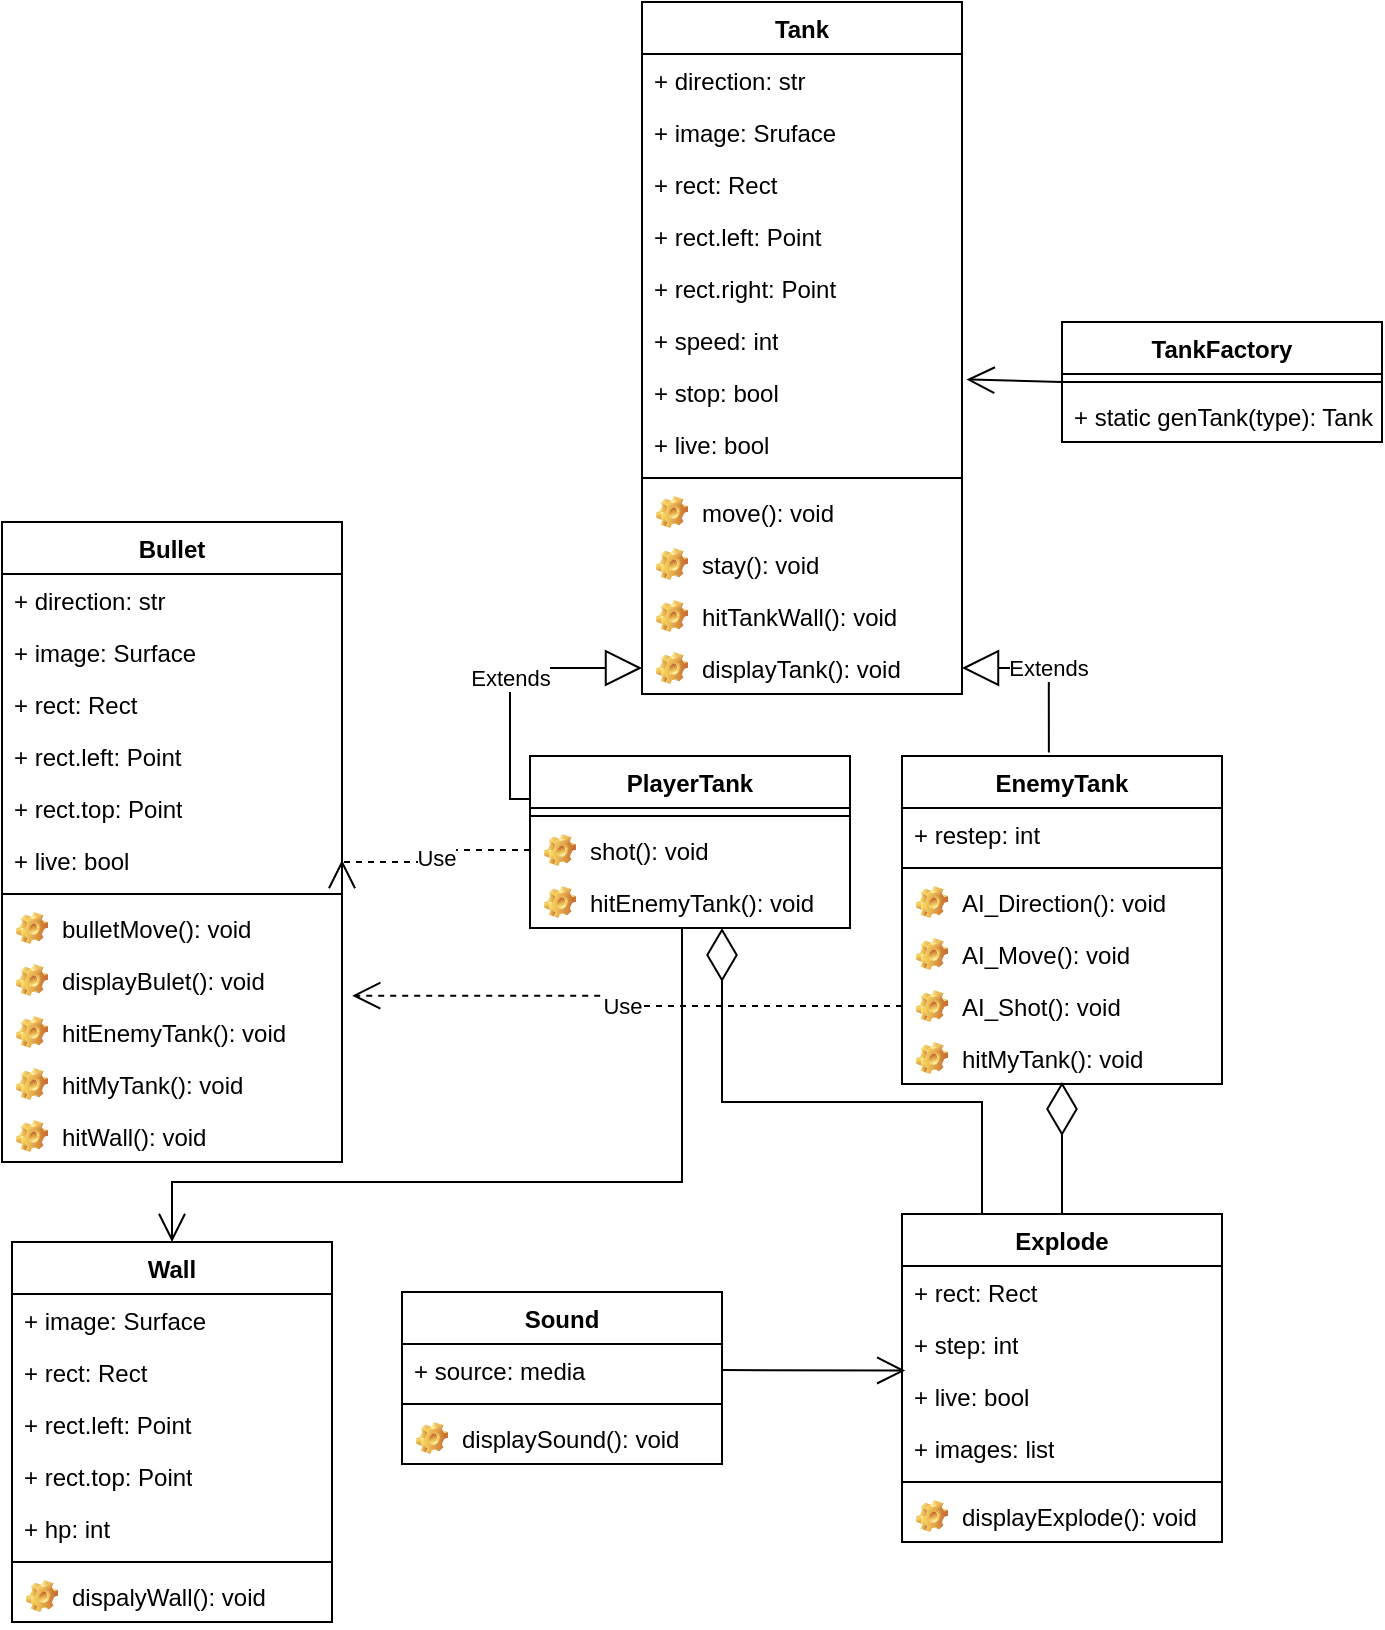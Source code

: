 <mxfile version="21.1.7" type="github">
  <diagram id="C5RBs43oDa-KdzZeNtuy" name="Page-1">
    <mxGraphModel dx="1217" dy="1684" grid="1" gridSize="10" guides="1" tooltips="1" connect="1" arrows="1" fold="1" page="1" pageScale="1" pageWidth="827" pageHeight="1169" math="0" shadow="0">
      <root>
        <mxCell id="WIyWlLk6GJQsqaUBKTNV-0" />
        <mxCell id="WIyWlLk6GJQsqaUBKTNV-1" parent="WIyWlLk6GJQsqaUBKTNV-0" />
        <mxCell id="DdHkPUrjqIktU2XvRkII-4" value="Bullet" style="swimlane;fontStyle=1;align=center;verticalAlign=top;childLayout=stackLayout;horizontal=1;startSize=26;horizontalStack=0;resizeParent=1;resizeParentMax=0;resizeLast=0;collapsible=1;marginBottom=0;whiteSpace=wrap;html=1;" vertex="1" parent="WIyWlLk6GJQsqaUBKTNV-1">
          <mxGeometry x="70" y="40" width="170" height="320" as="geometry">
            <mxRectangle x="140" y="150" width="70" height="30" as="alternateBounds" />
          </mxGeometry>
        </mxCell>
        <mxCell id="DdHkPUrjqIktU2XvRkII-5" value="+ direction: str&lt;br&gt;" style="text;strokeColor=none;fillColor=none;align=left;verticalAlign=top;spacingLeft=4;spacingRight=4;overflow=hidden;rotatable=0;points=[[0,0.5],[1,0.5]];portConstraint=eastwest;whiteSpace=wrap;html=1;" vertex="1" parent="DdHkPUrjqIktU2XvRkII-4">
          <mxGeometry y="26" width="170" height="26" as="geometry" />
        </mxCell>
        <mxCell id="DdHkPUrjqIktU2XvRkII-9" value="+ image: Surface" style="text;strokeColor=none;fillColor=none;align=left;verticalAlign=top;spacingLeft=4;spacingRight=4;overflow=hidden;rotatable=0;points=[[0,0.5],[1,0.5]];portConstraint=eastwest;whiteSpace=wrap;html=1;" vertex="1" parent="DdHkPUrjqIktU2XvRkII-4">
          <mxGeometry y="52" width="170" height="26" as="geometry" />
        </mxCell>
        <mxCell id="DdHkPUrjqIktU2XvRkII-60" value="+ rect: Rect" style="text;strokeColor=none;fillColor=none;align=left;verticalAlign=top;spacingLeft=4;spacingRight=4;overflow=hidden;rotatable=0;points=[[0,0.5],[1,0.5]];portConstraint=eastwest;whiteSpace=wrap;html=1;" vertex="1" parent="DdHkPUrjqIktU2XvRkII-4">
          <mxGeometry y="78" width="170" height="26" as="geometry" />
        </mxCell>
        <mxCell id="DdHkPUrjqIktU2XvRkII-61" value="+ rect.left: Point" style="text;strokeColor=none;fillColor=none;align=left;verticalAlign=top;spacingLeft=4;spacingRight=4;overflow=hidden;rotatable=0;points=[[0,0.5],[1,0.5]];portConstraint=eastwest;whiteSpace=wrap;html=1;" vertex="1" parent="DdHkPUrjqIktU2XvRkII-4">
          <mxGeometry y="104" width="170" height="26" as="geometry" />
        </mxCell>
        <mxCell id="DdHkPUrjqIktU2XvRkII-62" value="+ rect.top: Point" style="text;strokeColor=none;fillColor=none;align=left;verticalAlign=top;spacingLeft=4;spacingRight=4;overflow=hidden;rotatable=0;points=[[0,0.5],[1,0.5]];portConstraint=eastwest;whiteSpace=wrap;html=1;" vertex="1" parent="DdHkPUrjqIktU2XvRkII-4">
          <mxGeometry y="130" width="170" height="26" as="geometry" />
        </mxCell>
        <mxCell id="DdHkPUrjqIktU2XvRkII-63" value="+ live: bool" style="text;strokeColor=none;fillColor=none;align=left;verticalAlign=top;spacingLeft=4;spacingRight=4;overflow=hidden;rotatable=0;points=[[0,0.5],[1,0.5]];portConstraint=eastwest;whiteSpace=wrap;html=1;" vertex="1" parent="DdHkPUrjqIktU2XvRkII-4">
          <mxGeometry y="156" width="170" height="26" as="geometry" />
        </mxCell>
        <mxCell id="DdHkPUrjqIktU2XvRkII-6" value="" style="line;strokeWidth=1;fillColor=none;align=left;verticalAlign=middle;spacingTop=-1;spacingLeft=3;spacingRight=3;rotatable=0;labelPosition=right;points=[];portConstraint=eastwest;strokeColor=inherit;" vertex="1" parent="DdHkPUrjqIktU2XvRkII-4">
          <mxGeometry y="182" width="170" height="8" as="geometry" />
        </mxCell>
        <mxCell id="DdHkPUrjqIktU2XvRkII-109" value="bulletMove(): void" style="label;fontStyle=0;strokeColor=none;fillColor=none;align=left;verticalAlign=top;overflow=hidden;spacingLeft=28;spacingRight=4;rotatable=0;points=[[0,0.5],[1,0.5]];portConstraint=eastwest;imageWidth=16;imageHeight=16;whiteSpace=wrap;html=1;image=img/clipart/Gear_128x128.png" vertex="1" parent="DdHkPUrjqIktU2XvRkII-4">
          <mxGeometry y="190" width="170" height="26" as="geometry" />
        </mxCell>
        <mxCell id="DdHkPUrjqIktU2XvRkII-110" value="displayBulet(): void" style="label;fontStyle=0;strokeColor=none;fillColor=none;align=left;verticalAlign=top;overflow=hidden;spacingLeft=28;spacingRight=4;rotatable=0;points=[[0,0.5],[1,0.5]];portConstraint=eastwest;imageWidth=16;imageHeight=16;whiteSpace=wrap;html=1;image=img/clipart/Gear_128x128.png" vertex="1" parent="DdHkPUrjqIktU2XvRkII-4">
          <mxGeometry y="216" width="170" height="26" as="geometry" />
        </mxCell>
        <mxCell id="DdHkPUrjqIktU2XvRkII-111" value="hitEnemyTank(): void" style="label;fontStyle=0;strokeColor=none;fillColor=none;align=left;verticalAlign=top;overflow=hidden;spacingLeft=28;spacingRight=4;rotatable=0;points=[[0,0.5],[1,0.5]];portConstraint=eastwest;imageWidth=16;imageHeight=16;whiteSpace=wrap;html=1;image=img/clipart/Gear_128x128.png" vertex="1" parent="DdHkPUrjqIktU2XvRkII-4">
          <mxGeometry y="242" width="170" height="26" as="geometry" />
        </mxCell>
        <mxCell id="DdHkPUrjqIktU2XvRkII-112" value="hitMyTank(): void" style="label;fontStyle=0;strokeColor=none;fillColor=none;align=left;verticalAlign=top;overflow=hidden;spacingLeft=28;spacingRight=4;rotatable=0;points=[[0,0.5],[1,0.5]];portConstraint=eastwest;imageWidth=16;imageHeight=16;whiteSpace=wrap;html=1;image=img/clipart/Gear_128x128.png" vertex="1" parent="DdHkPUrjqIktU2XvRkII-4">
          <mxGeometry y="268" width="170" height="26" as="geometry" />
        </mxCell>
        <mxCell id="DdHkPUrjqIktU2XvRkII-113" value="hitWall(): void" style="label;fontStyle=0;strokeColor=none;fillColor=none;align=left;verticalAlign=top;overflow=hidden;spacingLeft=28;spacingRight=4;rotatable=0;points=[[0,0.5],[1,0.5]];portConstraint=eastwest;imageWidth=16;imageHeight=16;whiteSpace=wrap;html=1;image=img/clipart/Gear_128x128.png" vertex="1" parent="DdHkPUrjqIktU2XvRkII-4">
          <mxGeometry y="294" width="170" height="26" as="geometry" />
        </mxCell>
        <mxCell id="DdHkPUrjqIktU2XvRkII-21" value="Tank" style="swimlane;fontStyle=1;align=center;verticalAlign=top;childLayout=stackLayout;horizontal=1;startSize=26;horizontalStack=0;resizeParent=1;resizeParentMax=0;resizeLast=0;collapsible=1;marginBottom=0;whiteSpace=wrap;html=1;" vertex="1" parent="WIyWlLk6GJQsqaUBKTNV-1">
          <mxGeometry x="390" y="-220" width="160" height="346" as="geometry" />
        </mxCell>
        <mxCell id="DdHkPUrjqIktU2XvRkII-59" value="+ direction: str&lt;span style=&quot;white-space: pre;&quot;&gt;	&lt;/span&gt;" style="text;strokeColor=none;fillColor=none;align=left;verticalAlign=top;spacingLeft=4;spacingRight=4;overflow=hidden;rotatable=0;points=[[0,0.5],[1,0.5]];portConstraint=eastwest;whiteSpace=wrap;html=1;" vertex="1" parent="DdHkPUrjqIktU2XvRkII-21">
          <mxGeometry y="26" width="160" height="26" as="geometry" />
        </mxCell>
        <mxCell id="DdHkPUrjqIktU2XvRkII-22" value="+ image: Sruface" style="text;strokeColor=none;fillColor=none;align=left;verticalAlign=top;spacingLeft=4;spacingRight=4;overflow=hidden;rotatable=0;points=[[0,0.5],[1,0.5]];portConstraint=eastwest;whiteSpace=wrap;html=1;" vertex="1" parent="DdHkPUrjqIktU2XvRkII-21">
          <mxGeometry y="52" width="160" height="26" as="geometry" />
        </mxCell>
        <mxCell id="DdHkPUrjqIktU2XvRkII-68" value="+ rect: Rect" style="text;strokeColor=none;fillColor=none;align=left;verticalAlign=top;spacingLeft=4;spacingRight=4;overflow=hidden;rotatable=0;points=[[0,0.5],[1,0.5]];portConstraint=eastwest;whiteSpace=wrap;html=1;" vertex="1" parent="DdHkPUrjqIktU2XvRkII-21">
          <mxGeometry y="78" width="160" height="26" as="geometry" />
        </mxCell>
        <mxCell id="DdHkPUrjqIktU2XvRkII-69" value="+ rect.left: Point" style="text;strokeColor=none;fillColor=none;align=left;verticalAlign=top;spacingLeft=4;spacingRight=4;overflow=hidden;rotatable=0;points=[[0,0.5],[1,0.5]];portConstraint=eastwest;whiteSpace=wrap;html=1;" vertex="1" parent="DdHkPUrjqIktU2XvRkII-21">
          <mxGeometry y="104" width="160" height="26" as="geometry" />
        </mxCell>
        <mxCell id="DdHkPUrjqIktU2XvRkII-71" value="+ rect.right: Point" style="text;strokeColor=none;fillColor=none;align=left;verticalAlign=top;spacingLeft=4;spacingRight=4;overflow=hidden;rotatable=0;points=[[0,0.5],[1,0.5]];portConstraint=eastwest;whiteSpace=wrap;html=1;" vertex="1" parent="DdHkPUrjqIktU2XvRkII-21">
          <mxGeometry y="130" width="160" height="26" as="geometry" />
        </mxCell>
        <mxCell id="DdHkPUrjqIktU2XvRkII-72" value="+ speed: int" style="text;strokeColor=none;fillColor=none;align=left;verticalAlign=top;spacingLeft=4;spacingRight=4;overflow=hidden;rotatable=0;points=[[0,0.5],[1,0.5]];portConstraint=eastwest;whiteSpace=wrap;html=1;" vertex="1" parent="DdHkPUrjqIktU2XvRkII-21">
          <mxGeometry y="156" width="160" height="26" as="geometry" />
        </mxCell>
        <mxCell id="DdHkPUrjqIktU2XvRkII-73" value="+ stop: bool" style="text;strokeColor=none;fillColor=none;align=left;verticalAlign=top;spacingLeft=4;spacingRight=4;overflow=hidden;rotatable=0;points=[[0,0.5],[1,0.5]];portConstraint=eastwest;whiteSpace=wrap;html=1;" vertex="1" parent="DdHkPUrjqIktU2XvRkII-21">
          <mxGeometry y="182" width="160" height="26" as="geometry" />
        </mxCell>
        <mxCell id="DdHkPUrjqIktU2XvRkII-74" value="+ live: bool" style="text;strokeColor=none;fillColor=none;align=left;verticalAlign=top;spacingLeft=4;spacingRight=4;overflow=hidden;rotatable=0;points=[[0,0.5],[1,0.5]];portConstraint=eastwest;whiteSpace=wrap;html=1;" vertex="1" parent="DdHkPUrjqIktU2XvRkII-21">
          <mxGeometry y="208" width="160" height="26" as="geometry" />
        </mxCell>
        <mxCell id="DdHkPUrjqIktU2XvRkII-23" value="" style="line;strokeWidth=1;fillColor=none;align=left;verticalAlign=middle;spacingTop=-1;spacingLeft=3;spacingRight=3;rotatable=0;labelPosition=right;points=[];portConstraint=eastwest;strokeColor=inherit;" vertex="1" parent="DdHkPUrjqIktU2XvRkII-21">
          <mxGeometry y="234" width="160" height="8" as="geometry" />
        </mxCell>
        <mxCell id="DdHkPUrjqIktU2XvRkII-75" value="move(): void" style="label;fontStyle=0;strokeColor=none;fillColor=none;align=left;verticalAlign=top;overflow=hidden;spacingLeft=28;spacingRight=4;rotatable=0;points=[[0,0.5],[1,0.5]];portConstraint=eastwest;imageWidth=16;imageHeight=16;whiteSpace=wrap;html=1;image=img/clipart/Gear_128x128.png" vertex="1" parent="DdHkPUrjqIktU2XvRkII-21">
          <mxGeometry y="242" width="160" height="26" as="geometry" />
        </mxCell>
        <mxCell id="DdHkPUrjqIktU2XvRkII-76" value="stay(): void" style="label;fontStyle=0;strokeColor=none;fillColor=none;align=left;verticalAlign=top;overflow=hidden;spacingLeft=28;spacingRight=4;rotatable=0;points=[[0,0.5],[1,0.5]];portConstraint=eastwest;imageWidth=16;imageHeight=16;whiteSpace=wrap;html=1;image=img/clipart/Gear_128x128.png" vertex="1" parent="DdHkPUrjqIktU2XvRkII-21">
          <mxGeometry y="268" width="160" height="26" as="geometry" />
        </mxCell>
        <mxCell id="DdHkPUrjqIktU2XvRkII-77" value="hitTankWall(): void" style="label;fontStyle=0;strokeColor=none;fillColor=none;align=left;verticalAlign=top;overflow=hidden;spacingLeft=28;spacingRight=4;rotatable=0;points=[[0,0.5],[1,0.5]];portConstraint=eastwest;imageWidth=16;imageHeight=16;whiteSpace=wrap;html=1;image=img/clipart/Gear_128x128.png" vertex="1" parent="DdHkPUrjqIktU2XvRkII-21">
          <mxGeometry y="294" width="160" height="26" as="geometry" />
        </mxCell>
        <mxCell id="DdHkPUrjqIktU2XvRkII-78" value="displayTank(): void" style="label;fontStyle=0;strokeColor=none;fillColor=none;align=left;verticalAlign=top;overflow=hidden;spacingLeft=28;spacingRight=4;rotatable=0;points=[[0,0.5],[1,0.5]];portConstraint=eastwest;imageWidth=16;imageHeight=16;whiteSpace=wrap;html=1;image=img/clipart/Gear_128x128.png" vertex="1" parent="DdHkPUrjqIktU2XvRkII-21">
          <mxGeometry y="320" width="160" height="26" as="geometry" />
        </mxCell>
        <mxCell id="DdHkPUrjqIktU2XvRkII-25" value="Explode" style="swimlane;fontStyle=1;align=center;verticalAlign=top;childLayout=stackLayout;horizontal=1;startSize=26;horizontalStack=0;resizeParent=1;resizeParentMax=0;resizeLast=0;collapsible=1;marginBottom=0;whiteSpace=wrap;html=1;" vertex="1" parent="WIyWlLk6GJQsqaUBKTNV-1">
          <mxGeometry x="520" y="386" width="160" height="164" as="geometry" />
        </mxCell>
        <mxCell id="DdHkPUrjqIktU2XvRkII-55" value="+ rect: Rect" style="text;strokeColor=none;fillColor=none;align=left;verticalAlign=top;spacingLeft=4;spacingRight=4;overflow=hidden;rotatable=0;points=[[0,0.5],[1,0.5]];portConstraint=eastwest;whiteSpace=wrap;html=1;" vertex="1" parent="DdHkPUrjqIktU2XvRkII-25">
          <mxGeometry y="26" width="160" height="26" as="geometry" />
        </mxCell>
        <mxCell id="DdHkPUrjqIktU2XvRkII-26" value="+ step: int" style="text;strokeColor=none;fillColor=none;align=left;verticalAlign=top;spacingLeft=4;spacingRight=4;overflow=hidden;rotatable=0;points=[[0,0.5],[1,0.5]];portConstraint=eastwest;whiteSpace=wrap;html=1;" vertex="1" parent="DdHkPUrjqIktU2XvRkII-25">
          <mxGeometry y="52" width="160" height="26" as="geometry" />
        </mxCell>
        <mxCell id="DdHkPUrjqIktU2XvRkII-89" value="+ live: bool" style="text;strokeColor=none;fillColor=none;align=left;verticalAlign=top;spacingLeft=4;spacingRight=4;overflow=hidden;rotatable=0;points=[[0,0.5],[1,0.5]];portConstraint=eastwest;whiteSpace=wrap;html=1;" vertex="1" parent="DdHkPUrjqIktU2XvRkII-25">
          <mxGeometry y="78" width="160" height="26" as="geometry" />
        </mxCell>
        <mxCell id="DdHkPUrjqIktU2XvRkII-88" value="+ images: list" style="text;strokeColor=none;fillColor=none;align=left;verticalAlign=top;spacingLeft=4;spacingRight=4;overflow=hidden;rotatable=0;points=[[0,0.5],[1,0.5]];portConstraint=eastwest;whiteSpace=wrap;html=1;" vertex="1" parent="DdHkPUrjqIktU2XvRkII-25">
          <mxGeometry y="104" width="160" height="26" as="geometry" />
        </mxCell>
        <mxCell id="DdHkPUrjqIktU2XvRkII-27" value="" style="line;strokeWidth=1;fillColor=none;align=left;verticalAlign=middle;spacingTop=-1;spacingLeft=3;spacingRight=3;rotatable=0;labelPosition=right;points=[];portConstraint=eastwest;strokeColor=inherit;" vertex="1" parent="DdHkPUrjqIktU2XvRkII-25">
          <mxGeometry y="130" width="160" height="8" as="geometry" />
        </mxCell>
        <mxCell id="DdHkPUrjqIktU2XvRkII-90" value="displayExplode(): void" style="label;fontStyle=0;strokeColor=none;fillColor=none;align=left;verticalAlign=top;overflow=hidden;spacingLeft=28;spacingRight=4;rotatable=0;points=[[0,0.5],[1,0.5]];portConstraint=eastwest;imageWidth=16;imageHeight=16;whiteSpace=wrap;html=1;image=img/clipart/Gear_128x128.png" vertex="1" parent="DdHkPUrjqIktU2XvRkII-25">
          <mxGeometry y="138" width="160" height="26" as="geometry" />
        </mxCell>
        <mxCell id="DdHkPUrjqIktU2XvRkII-29" value="Sound" style="swimlane;fontStyle=1;align=center;verticalAlign=top;childLayout=stackLayout;horizontal=1;startSize=26;horizontalStack=0;resizeParent=1;resizeParentMax=0;resizeLast=0;collapsible=1;marginBottom=0;whiteSpace=wrap;html=1;" vertex="1" parent="WIyWlLk6GJQsqaUBKTNV-1">
          <mxGeometry x="270" y="425" width="160" height="86" as="geometry" />
        </mxCell>
        <mxCell id="DdHkPUrjqIktU2XvRkII-54" value="+ source: media" style="text;strokeColor=none;fillColor=none;align=left;verticalAlign=top;spacingLeft=4;spacingRight=4;overflow=hidden;rotatable=0;points=[[0,0.5],[1,0.5]];portConstraint=eastwest;whiteSpace=wrap;html=1;" vertex="1" parent="DdHkPUrjqIktU2XvRkII-29">
          <mxGeometry y="26" width="160" height="26" as="geometry" />
        </mxCell>
        <mxCell id="DdHkPUrjqIktU2XvRkII-31" value="" style="line;strokeWidth=1;fillColor=none;align=left;verticalAlign=middle;spacingTop=-1;spacingLeft=3;spacingRight=3;rotatable=0;labelPosition=right;points=[];portConstraint=eastwest;strokeColor=inherit;" vertex="1" parent="DdHkPUrjqIktU2XvRkII-29">
          <mxGeometry y="52" width="160" height="8" as="geometry" />
        </mxCell>
        <mxCell id="DdHkPUrjqIktU2XvRkII-87" value="displaySound(): void" style="label;fontStyle=0;strokeColor=none;fillColor=none;align=left;verticalAlign=top;overflow=hidden;spacingLeft=28;spacingRight=4;rotatable=0;points=[[0,0.5],[1,0.5]];portConstraint=eastwest;imageWidth=16;imageHeight=16;whiteSpace=wrap;html=1;image=img/clipart/Gear_128x128.png" vertex="1" parent="DdHkPUrjqIktU2XvRkII-29">
          <mxGeometry y="60" width="160" height="26" as="geometry" />
        </mxCell>
        <mxCell id="DdHkPUrjqIktU2XvRkII-33" value="EnemyTank" style="swimlane;fontStyle=1;align=center;verticalAlign=top;childLayout=stackLayout;horizontal=1;startSize=26;horizontalStack=0;resizeParent=1;resizeParentMax=0;resizeLast=0;collapsible=1;marginBottom=0;whiteSpace=wrap;html=1;" vertex="1" parent="WIyWlLk6GJQsqaUBKTNV-1">
          <mxGeometry x="520" y="157" width="160" height="164" as="geometry" />
        </mxCell>
        <mxCell id="DdHkPUrjqIktU2XvRkII-34" value="+ restep: int" style="text;strokeColor=none;fillColor=none;align=left;verticalAlign=top;spacingLeft=4;spacingRight=4;overflow=hidden;rotatable=0;points=[[0,0.5],[1,0.5]];portConstraint=eastwest;whiteSpace=wrap;html=1;" vertex="1" parent="DdHkPUrjqIktU2XvRkII-33">
          <mxGeometry y="26" width="160" height="26" as="geometry" />
        </mxCell>
        <mxCell id="DdHkPUrjqIktU2XvRkII-35" value="" style="line;strokeWidth=1;fillColor=none;align=left;verticalAlign=middle;spacingTop=-1;spacingLeft=3;spacingRight=3;rotatable=0;labelPosition=right;points=[];portConstraint=eastwest;strokeColor=inherit;" vertex="1" parent="DdHkPUrjqIktU2XvRkII-33">
          <mxGeometry y="52" width="160" height="8" as="geometry" />
        </mxCell>
        <mxCell id="DdHkPUrjqIktU2XvRkII-81" value="AI_Direction(): void" style="label;fontStyle=0;strokeColor=none;fillColor=none;align=left;verticalAlign=top;overflow=hidden;spacingLeft=28;spacingRight=4;rotatable=0;points=[[0,0.5],[1,0.5]];portConstraint=eastwest;imageWidth=16;imageHeight=16;whiteSpace=wrap;html=1;image=img/clipart/Gear_128x128.png" vertex="1" parent="DdHkPUrjqIktU2XvRkII-33">
          <mxGeometry y="60" width="160" height="26" as="geometry" />
        </mxCell>
        <mxCell id="DdHkPUrjqIktU2XvRkII-82" value="AI_Move(): void" style="label;fontStyle=0;strokeColor=none;fillColor=none;align=left;verticalAlign=top;overflow=hidden;spacingLeft=28;spacingRight=4;rotatable=0;points=[[0,0.5],[1,0.5]];portConstraint=eastwest;imageWidth=16;imageHeight=16;whiteSpace=wrap;html=1;image=img/clipart/Gear_128x128.png" vertex="1" parent="DdHkPUrjqIktU2XvRkII-33">
          <mxGeometry y="86" width="160" height="26" as="geometry" />
        </mxCell>
        <mxCell id="DdHkPUrjqIktU2XvRkII-83" value="AI_Shot(): void" style="label;fontStyle=0;strokeColor=none;fillColor=none;align=left;verticalAlign=top;overflow=hidden;spacingLeft=28;spacingRight=4;rotatable=0;points=[[0,0.5],[1,0.5]];portConstraint=eastwest;imageWidth=16;imageHeight=16;whiteSpace=wrap;html=1;image=img/clipart/Gear_128x128.png" vertex="1" parent="DdHkPUrjqIktU2XvRkII-33">
          <mxGeometry y="112" width="160" height="26" as="geometry" />
        </mxCell>
        <mxCell id="DdHkPUrjqIktU2XvRkII-84" value="hitMyTank(): void" style="label;fontStyle=0;strokeColor=none;fillColor=none;align=left;verticalAlign=top;overflow=hidden;spacingLeft=28;spacingRight=4;rotatable=0;points=[[0,0.5],[1,0.5]];portConstraint=eastwest;imageWidth=16;imageHeight=16;whiteSpace=wrap;html=1;image=img/clipart/Gear_128x128.png" vertex="1" parent="DdHkPUrjqIktU2XvRkII-33">
          <mxGeometry y="138" width="160" height="26" as="geometry" />
        </mxCell>
        <mxCell id="DdHkPUrjqIktU2XvRkII-37" value="PlayerTank" style="swimlane;fontStyle=1;align=center;verticalAlign=top;childLayout=stackLayout;horizontal=1;startSize=26;horizontalStack=0;resizeParent=1;resizeParentMax=0;resizeLast=0;collapsible=1;marginBottom=0;whiteSpace=wrap;html=1;" vertex="1" parent="WIyWlLk6GJQsqaUBKTNV-1">
          <mxGeometry x="334" y="157" width="160" height="86" as="geometry" />
        </mxCell>
        <mxCell id="DdHkPUrjqIktU2XvRkII-39" value="" style="line;strokeWidth=1;fillColor=none;align=left;verticalAlign=middle;spacingTop=-1;spacingLeft=3;spacingRight=3;rotatable=0;labelPosition=right;points=[];portConstraint=eastwest;strokeColor=inherit;" vertex="1" parent="DdHkPUrjqIktU2XvRkII-37">
          <mxGeometry y="26" width="160" height="8" as="geometry" />
        </mxCell>
        <mxCell id="DdHkPUrjqIktU2XvRkII-79" value="shot(): void" style="label;fontStyle=0;strokeColor=none;fillColor=none;align=left;verticalAlign=top;overflow=hidden;spacingLeft=28;spacingRight=4;rotatable=0;points=[[0,0.5],[1,0.5]];portConstraint=eastwest;imageWidth=16;imageHeight=16;whiteSpace=wrap;html=1;image=img/clipart/Gear_128x128.png" vertex="1" parent="DdHkPUrjqIktU2XvRkII-37">
          <mxGeometry y="34" width="160" height="26" as="geometry" />
        </mxCell>
        <mxCell id="DdHkPUrjqIktU2XvRkII-80" value="hitEnemyTank(): void" style="label;fontStyle=0;strokeColor=none;fillColor=none;align=left;verticalAlign=top;overflow=hidden;spacingLeft=28;spacingRight=4;rotatable=0;points=[[0,0.5],[1,0.5]];portConstraint=eastwest;imageWidth=16;imageHeight=16;whiteSpace=wrap;html=1;image=img/clipart/Gear_128x128.png" vertex="1" parent="DdHkPUrjqIktU2XvRkII-37">
          <mxGeometry y="60" width="160" height="26" as="geometry" />
        </mxCell>
        <mxCell id="DdHkPUrjqIktU2XvRkII-41" value="Wall" style="swimlane;fontStyle=1;align=center;verticalAlign=top;childLayout=stackLayout;horizontal=1;startSize=26;horizontalStack=0;resizeParent=1;resizeParentMax=0;resizeLast=0;collapsible=1;marginBottom=0;whiteSpace=wrap;html=1;" vertex="1" parent="WIyWlLk6GJQsqaUBKTNV-1">
          <mxGeometry x="75" y="400" width="160" height="190" as="geometry" />
        </mxCell>
        <mxCell id="DdHkPUrjqIktU2XvRkII-50" value="+ image: Surface" style="text;strokeColor=none;fillColor=none;align=left;verticalAlign=top;spacingLeft=4;spacingRight=4;overflow=hidden;rotatable=0;points=[[0,0.5],[1,0.5]];portConstraint=eastwest;whiteSpace=wrap;html=1;" vertex="1" parent="DdHkPUrjqIktU2XvRkII-41">
          <mxGeometry y="26" width="160" height="26" as="geometry" />
        </mxCell>
        <mxCell id="DdHkPUrjqIktU2XvRkII-52" value="+ rect: Rect" style="text;strokeColor=none;fillColor=none;align=left;verticalAlign=top;spacingLeft=4;spacingRight=4;overflow=hidden;rotatable=0;points=[[0,0.5],[1,0.5]];portConstraint=eastwest;whiteSpace=wrap;html=1;" vertex="1" parent="DdHkPUrjqIktU2XvRkII-41">
          <mxGeometry y="52" width="160" height="26" as="geometry" />
        </mxCell>
        <mxCell id="DdHkPUrjqIktU2XvRkII-53" value="+ rect.left: Point" style="text;strokeColor=none;fillColor=none;align=left;verticalAlign=top;spacingLeft=4;spacingRight=4;overflow=hidden;rotatable=0;points=[[0,0.5],[1,0.5]];portConstraint=eastwest;whiteSpace=wrap;html=1;" vertex="1" parent="DdHkPUrjqIktU2XvRkII-41">
          <mxGeometry y="78" width="160" height="26" as="geometry" />
        </mxCell>
        <mxCell id="DdHkPUrjqIktU2XvRkII-42" value="+ rect.top: Point" style="text;strokeColor=none;fillColor=none;align=left;verticalAlign=top;spacingLeft=4;spacingRight=4;overflow=hidden;rotatable=0;points=[[0,0.5],[1,0.5]];portConstraint=eastwest;whiteSpace=wrap;html=1;" vertex="1" parent="DdHkPUrjqIktU2XvRkII-41">
          <mxGeometry y="104" width="160" height="26" as="geometry" />
        </mxCell>
        <mxCell id="DdHkPUrjqIktU2XvRkII-85" value="+ hp: int" style="text;strokeColor=none;fillColor=none;align=left;verticalAlign=top;spacingLeft=4;spacingRight=4;overflow=hidden;rotatable=0;points=[[0,0.5],[1,0.5]];portConstraint=eastwest;whiteSpace=wrap;html=1;" vertex="1" parent="DdHkPUrjqIktU2XvRkII-41">
          <mxGeometry y="130" width="160" height="26" as="geometry" />
        </mxCell>
        <mxCell id="DdHkPUrjqIktU2XvRkII-43" value="" style="line;strokeWidth=1;fillColor=none;align=left;verticalAlign=middle;spacingTop=-1;spacingLeft=3;spacingRight=3;rotatable=0;labelPosition=right;points=[];portConstraint=eastwest;strokeColor=inherit;" vertex="1" parent="DdHkPUrjqIktU2XvRkII-41">
          <mxGeometry y="156" width="160" height="8" as="geometry" />
        </mxCell>
        <mxCell id="DdHkPUrjqIktU2XvRkII-86" value="dispalyWall(): void" style="label;fontStyle=0;strokeColor=none;fillColor=none;align=left;verticalAlign=top;overflow=hidden;spacingLeft=28;spacingRight=4;rotatable=0;points=[[0,0.5],[1,0.5]];portConstraint=eastwest;imageWidth=16;imageHeight=16;whiteSpace=wrap;html=1;image=img/clipart/Gear_128x128.png" vertex="1" parent="DdHkPUrjqIktU2XvRkII-41">
          <mxGeometry y="164" width="160" height="26" as="geometry" />
        </mxCell>
        <mxCell id="DdHkPUrjqIktU2XvRkII-45" value="TankFactory" style="swimlane;fontStyle=1;align=center;verticalAlign=top;childLayout=stackLayout;horizontal=1;startSize=26;horizontalStack=0;resizeParent=1;resizeParentMax=0;resizeLast=0;collapsible=1;marginBottom=0;whiteSpace=wrap;html=1;" vertex="1" parent="WIyWlLk6GJQsqaUBKTNV-1">
          <mxGeometry x="600" y="-60" width="160" height="60" as="geometry" />
        </mxCell>
        <mxCell id="DdHkPUrjqIktU2XvRkII-47" value="" style="line;strokeWidth=1;fillColor=none;align=left;verticalAlign=middle;spacingTop=-1;spacingLeft=3;spacingRight=3;rotatable=0;labelPosition=right;points=[];portConstraint=eastwest;strokeColor=inherit;" vertex="1" parent="DdHkPUrjqIktU2XvRkII-45">
          <mxGeometry y="26" width="160" height="8" as="geometry" />
        </mxCell>
        <mxCell id="DdHkPUrjqIktU2XvRkII-48" value="+ static genTank(type): Tank" style="text;strokeColor=none;fillColor=none;align=left;verticalAlign=top;spacingLeft=4;spacingRight=4;overflow=hidden;rotatable=0;points=[[0,0.5],[1,0.5]];portConstraint=eastwest;whiteSpace=wrap;html=1;" vertex="1" parent="DdHkPUrjqIktU2XvRkII-45">
          <mxGeometry y="34" width="160" height="26" as="geometry" />
        </mxCell>
        <mxCell id="DdHkPUrjqIktU2XvRkII-101" value="Use" style="endArrow=open;endSize=12;dashed=1;html=1;rounded=0;entryX=1;entryY=0.5;entryDx=0;entryDy=0;exitX=0;exitY=0.5;exitDx=0;exitDy=0;edgeStyle=orthogonalEdgeStyle;" edge="1" parent="WIyWlLk6GJQsqaUBKTNV-1" source="DdHkPUrjqIktU2XvRkII-79" target="DdHkPUrjqIktU2XvRkII-63">
          <mxGeometry width="160" relative="1" as="geometry">
            <mxPoint x="320" y="210" as="sourcePoint" />
            <mxPoint x="490" y="210" as="targetPoint" />
            <Array as="points">
              <mxPoint x="287" y="204" />
              <mxPoint x="287" y="210" />
            </Array>
          </mxGeometry>
        </mxCell>
        <mxCell id="DdHkPUrjqIktU2XvRkII-104" value="Use" style="endArrow=open;endSize=12;dashed=1;html=1;rounded=0;entryX=1.03;entryY=0.802;entryDx=0;entryDy=0;entryPerimeter=0;exitX=0;exitY=0.5;exitDx=0;exitDy=0;edgeStyle=orthogonalEdgeStyle;" edge="1" parent="WIyWlLk6GJQsqaUBKTNV-1" source="DdHkPUrjqIktU2XvRkII-83" target="DdHkPUrjqIktU2XvRkII-110">
          <mxGeometry width="160" relative="1" as="geometry">
            <mxPoint x="330" y="210" as="sourcePoint" />
            <mxPoint x="241.36" y="332.05" as="targetPoint" />
          </mxGeometry>
        </mxCell>
        <mxCell id="DdHkPUrjqIktU2XvRkII-105" value="" style="endArrow=open;endFill=1;endSize=12;html=1;rounded=0;entryX=0.5;entryY=0;entryDx=0;entryDy=0;edgeStyle=orthogonalEdgeStyle;exitX=0.487;exitY=1.001;exitDx=0;exitDy=0;exitPerimeter=0;" edge="1" parent="WIyWlLk6GJQsqaUBKTNV-1" source="DdHkPUrjqIktU2XvRkII-80" target="DdHkPUrjqIktU2XvRkII-41">
          <mxGeometry width="160" relative="1" as="geometry">
            <mxPoint x="410" y="250" as="sourcePoint" />
            <mxPoint x="490" y="410" as="targetPoint" />
            <Array as="points">
              <mxPoint x="410" y="243" />
              <mxPoint x="410" y="370" />
              <mxPoint x="155" y="370" />
            </Array>
          </mxGeometry>
        </mxCell>
        <mxCell id="DdHkPUrjqIktU2XvRkII-107" value="" style="endArrow=open;endFill=1;endSize=12;html=1;rounded=0;exitX=1;exitY=0.5;exitDx=0;exitDy=0;entryX=0.01;entryY=1.011;entryDx=0;entryDy=0;entryPerimeter=0;" edge="1" parent="WIyWlLk6GJQsqaUBKTNV-1" source="DdHkPUrjqIktU2XvRkII-54" target="DdHkPUrjqIktU2XvRkII-26">
          <mxGeometry width="160" relative="1" as="geometry">
            <mxPoint x="330" y="410" as="sourcePoint" />
            <mxPoint x="490" y="410" as="targetPoint" />
          </mxGeometry>
        </mxCell>
        <mxCell id="DdHkPUrjqIktU2XvRkII-108" value="" style="endArrow=open;endFill=1;endSize=12;html=1;rounded=0;exitX=0;exitY=-0.154;exitDx=0;exitDy=0;exitPerimeter=0;entryX=1.014;entryY=0.259;entryDx=0;entryDy=0;entryPerimeter=0;" edge="1" parent="WIyWlLk6GJQsqaUBKTNV-1" source="DdHkPUrjqIktU2XvRkII-48" target="DdHkPUrjqIktU2XvRkII-73">
          <mxGeometry width="160" relative="1" as="geometry">
            <mxPoint x="330" y="110" as="sourcePoint" />
            <mxPoint x="490" y="110" as="targetPoint" />
          </mxGeometry>
        </mxCell>
        <mxCell id="DdHkPUrjqIktU2XvRkII-114" value="Extends" style="endArrow=block;endSize=16;endFill=0;html=1;rounded=0;exitX=0.459;exitY=-0.011;exitDx=0;exitDy=0;exitPerimeter=0;edgeStyle=orthogonalEdgeStyle;" edge="1" parent="WIyWlLk6GJQsqaUBKTNV-1" source="DdHkPUrjqIktU2XvRkII-33" target="DdHkPUrjqIktU2XvRkII-78">
          <mxGeometry width="160" relative="1" as="geometry">
            <mxPoint x="710" y="120" as="sourcePoint" />
            <mxPoint x="870" y="120" as="targetPoint" />
          </mxGeometry>
        </mxCell>
        <mxCell id="DdHkPUrjqIktU2XvRkII-115" value="Extends" style="endArrow=block;endSize=16;endFill=0;html=1;rounded=0;exitX=0;exitY=0.25;exitDx=0;exitDy=0;edgeStyle=orthogonalEdgeStyle;entryX=0;entryY=0.5;entryDx=0;entryDy=0;" edge="1" parent="WIyWlLk6GJQsqaUBKTNV-1" source="DdHkPUrjqIktU2XvRkII-37" target="DdHkPUrjqIktU2XvRkII-78">
          <mxGeometry width="160" relative="1" as="geometry">
            <mxPoint x="160" y="-30" as="sourcePoint" />
            <mxPoint x="320" y="-30" as="targetPoint" />
          </mxGeometry>
        </mxCell>
        <mxCell id="DdHkPUrjqIktU2XvRkII-117" value="" style="endArrow=diamondThin;endFill=0;endSize=24;html=1;rounded=0;exitX=0.5;exitY=0;exitDx=0;exitDy=0;" edge="1" parent="WIyWlLk6GJQsqaUBKTNV-1" source="DdHkPUrjqIktU2XvRkII-25">
          <mxGeometry width="160" relative="1" as="geometry">
            <mxPoint x="480" y="340" as="sourcePoint" />
            <mxPoint x="600" y="320" as="targetPoint" />
          </mxGeometry>
        </mxCell>
        <mxCell id="DdHkPUrjqIktU2XvRkII-118" value="" style="endArrow=diamondThin;endFill=0;endSize=24;html=1;rounded=0;exitX=0.25;exitY=0;exitDx=0;exitDy=0;edgeStyle=orthogonalEdgeStyle;" edge="1" parent="WIyWlLk6GJQsqaUBKTNV-1" source="DdHkPUrjqIktU2XvRkII-25">
          <mxGeometry width="160" relative="1" as="geometry">
            <mxPoint x="430" y="309" as="sourcePoint" />
            <mxPoint x="430" y="243" as="targetPoint" />
            <Array as="points">
              <mxPoint x="560" y="330" />
              <mxPoint x="430" y="330" />
            </Array>
          </mxGeometry>
        </mxCell>
      </root>
    </mxGraphModel>
  </diagram>
</mxfile>
